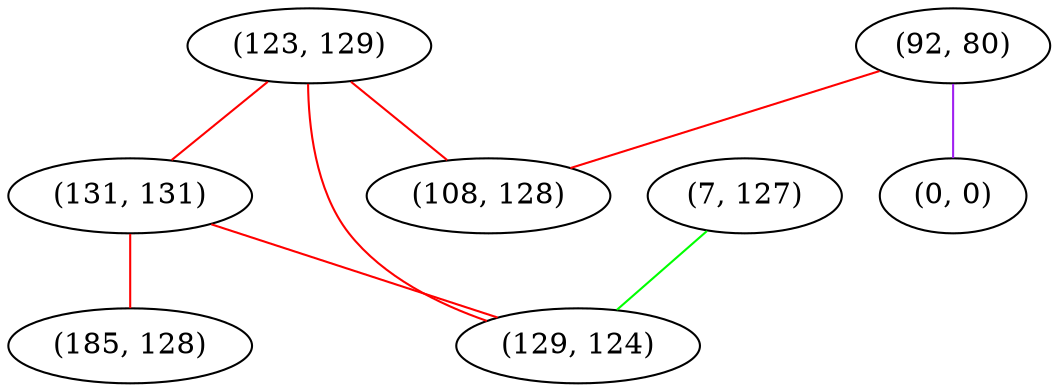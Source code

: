 graph "" {
"(123, 129)";
"(131, 131)";
"(92, 80)";
"(108, 128)";
"(185, 128)";
"(0, 0)";
"(7, 127)";
"(129, 124)";
"(123, 129)" -- "(131, 131)"  [color=red, key=0, weight=1];
"(123, 129)" -- "(129, 124)"  [color=red, key=0, weight=1];
"(123, 129)" -- "(108, 128)"  [color=red, key=0, weight=1];
"(131, 131)" -- "(185, 128)"  [color=red, key=0, weight=1];
"(131, 131)" -- "(129, 124)"  [color=red, key=0, weight=1];
"(92, 80)" -- "(0, 0)"  [color=purple, key=0, weight=4];
"(92, 80)" -- "(108, 128)"  [color=red, key=0, weight=1];
"(7, 127)" -- "(129, 124)"  [color=green, key=0, weight=2];
}
